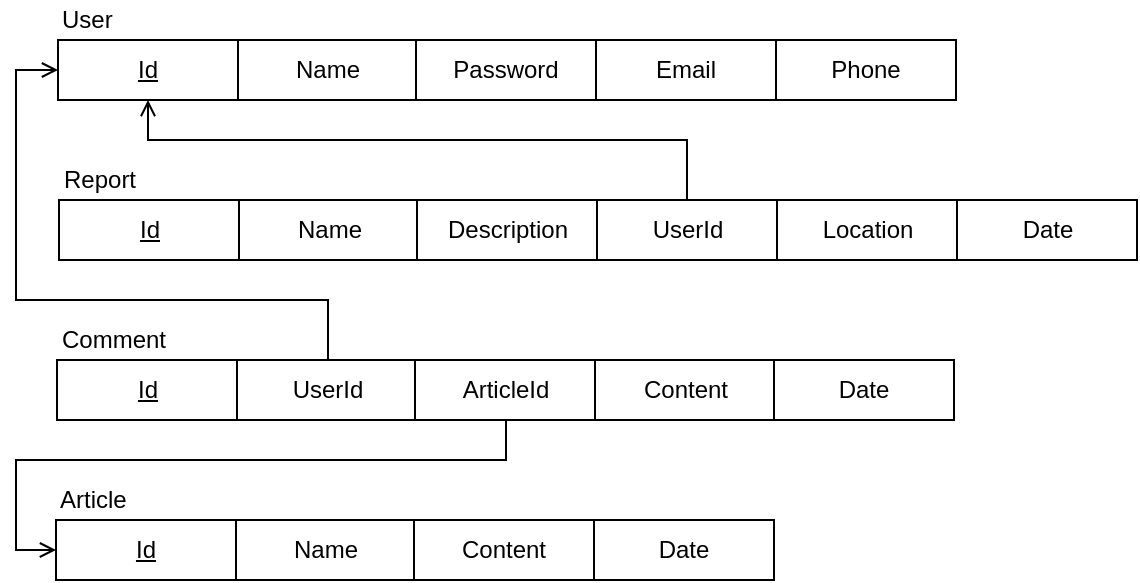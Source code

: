 <mxfile version="14.9.9" type="device"><diagram id="z0oBGNPkI0150LxPawtz" name="Page-1"><mxGraphModel dx="677" dy="351" grid="1" gridSize="10" guides="1" tooltips="1" connect="1" arrows="1" fold="1" page="1" pageScale="1" pageWidth="827" pageHeight="1169" math="0" shadow="0"><root><mxCell id="0"/><mxCell id="1" parent="0"/><mxCell id="tv5-18ue184ICuH-U72w-32" style="edgeStyle=orthogonalEdgeStyle;rounded=0;orthogonalLoop=1;jettySize=auto;html=1;entryX=0.5;entryY=0;entryDx=0;entryDy=0;fontSize=16;endArrow=none;endFill=0;startArrow=open;startFill=0;" edge="1" parent="1" source="tv5-18ue184ICuH-U72w-4" target="tv5-18ue184ICuH-U72w-19"><mxGeometry relative="1" as="geometry"><Array as="points"><mxPoint x="60" y="115"/><mxPoint x="60" y="230"/><mxPoint x="216" y="230"/><mxPoint x="216" y="260"/></Array></mxGeometry></mxCell><mxCell id="tv5-18ue184ICuH-U72w-35" style="edgeStyle=orthogonalEdgeStyle;rounded=0;orthogonalLoop=1;jettySize=auto;html=1;entryX=0.5;entryY=0;entryDx=0;entryDy=0;fontSize=16;endArrow=none;endFill=0;startArrow=open;startFill=0;" edge="1" parent="1" source="tv5-18ue184ICuH-U72w-4" target="tv5-18ue184ICuH-U72w-14"><mxGeometry relative="1" as="geometry"><Array as="points"><mxPoint x="126" y="150"/><mxPoint x="396" y="150"/></Array></mxGeometry></mxCell><mxCell id="tv5-18ue184ICuH-U72w-4" value="&lt;u&gt;Id&lt;/u&gt;" style="rounded=0;whiteSpace=wrap;html=1;" vertex="1" parent="1"><mxGeometry x="81" y="100" width="90" height="30" as="geometry"/></mxCell><mxCell id="tv5-18ue184ICuH-U72w-5" value="User" style="text;html=1;strokeColor=none;fillColor=none;align=left;verticalAlign=middle;whiteSpace=wrap;rounded=0;" vertex="1" parent="1"><mxGeometry x="81" y="80" width="90" height="20" as="geometry"/></mxCell><mxCell id="tv5-18ue184ICuH-U72w-6" value="Name" style="rounded=0;whiteSpace=wrap;html=1;" vertex="1" parent="1"><mxGeometry x="171" y="100" width="90" height="30" as="geometry"/></mxCell><mxCell id="tv5-18ue184ICuH-U72w-7" value="Password" style="rounded=0;whiteSpace=wrap;html=1;" vertex="1" parent="1"><mxGeometry x="260" y="100" width="90" height="30" as="geometry"/></mxCell><mxCell id="tv5-18ue184ICuH-U72w-8" value="Email" style="rounded=0;whiteSpace=wrap;html=1;" vertex="1" parent="1"><mxGeometry x="350" y="100" width="90" height="30" as="geometry"/></mxCell><mxCell id="tv5-18ue184ICuH-U72w-9" value="Phone" style="rounded=0;whiteSpace=wrap;html=1;" vertex="1" parent="1"><mxGeometry x="440" y="100" width="90" height="30" as="geometry"/></mxCell><mxCell id="tv5-18ue184ICuH-U72w-10" value="&lt;u&gt;Id&lt;/u&gt;" style="rounded=0;whiteSpace=wrap;html=1;" vertex="1" parent="1"><mxGeometry x="81.5" y="180" width="90" height="30" as="geometry"/></mxCell><mxCell id="tv5-18ue184ICuH-U72w-11" value="Report" style="text;html=1;strokeColor=none;fillColor=none;align=left;verticalAlign=middle;whiteSpace=wrap;rounded=0;" vertex="1" parent="1"><mxGeometry x="81.5" y="160" width="90" height="20" as="geometry"/></mxCell><mxCell id="tv5-18ue184ICuH-U72w-12" value="Name" style="rounded=0;whiteSpace=wrap;html=1;" vertex="1" parent="1"><mxGeometry x="171.5" y="180" width="90" height="30" as="geometry"/></mxCell><mxCell id="tv5-18ue184ICuH-U72w-13" value="Description" style="rounded=0;whiteSpace=wrap;html=1;" vertex="1" parent="1"><mxGeometry x="260.5" y="180" width="90" height="30" as="geometry"/></mxCell><mxCell id="tv5-18ue184ICuH-U72w-14" value="UserId" style="rounded=0;whiteSpace=wrap;html=1;" vertex="1" parent="1"><mxGeometry x="350.5" y="180" width="90" height="30" as="geometry"/></mxCell><mxCell id="tv5-18ue184ICuH-U72w-15" value="Location" style="rounded=0;whiteSpace=wrap;html=1;" vertex="1" parent="1"><mxGeometry x="440.5" y="180" width="90" height="30" as="geometry"/></mxCell><mxCell id="tv5-18ue184ICuH-U72w-16" value="Date" style="rounded=0;whiteSpace=wrap;html=1;" vertex="1" parent="1"><mxGeometry x="530.5" y="180" width="90" height="30" as="geometry"/></mxCell><mxCell id="tv5-18ue184ICuH-U72w-17" value="&lt;u&gt;Id&lt;/u&gt;" style="rounded=0;whiteSpace=wrap;html=1;" vertex="1" parent="1"><mxGeometry x="80.5" y="260" width="90" height="30" as="geometry"/></mxCell><mxCell id="tv5-18ue184ICuH-U72w-18" value="Comment" style="text;html=1;strokeColor=none;fillColor=none;align=left;verticalAlign=middle;whiteSpace=wrap;rounded=0;" vertex="1" parent="1"><mxGeometry x="80.5" y="240" width="90" height="20" as="geometry"/></mxCell><mxCell id="tv5-18ue184ICuH-U72w-19" value="UserId" style="rounded=0;whiteSpace=wrap;html=1;" vertex="1" parent="1"><mxGeometry x="170.5" y="260" width="90" height="30" as="geometry"/></mxCell><mxCell id="tv5-18ue184ICuH-U72w-20" value="ArticleId" style="rounded=0;whiteSpace=wrap;html=1;" vertex="1" parent="1"><mxGeometry x="259.5" y="260" width="90" height="30" as="geometry"/></mxCell><mxCell id="tv5-18ue184ICuH-U72w-21" value="Content" style="rounded=0;whiteSpace=wrap;html=1;" vertex="1" parent="1"><mxGeometry x="349.5" y="260" width="90" height="30" as="geometry"/></mxCell><mxCell id="tv5-18ue184ICuH-U72w-31" style="edgeStyle=orthogonalEdgeStyle;rounded=0;orthogonalLoop=1;jettySize=auto;html=1;entryX=0.5;entryY=1;entryDx=0;entryDy=0;fontSize=16;endFill=0;endArrow=none;startFill=0;startArrow=open;" edge="1" parent="1" source="tv5-18ue184ICuH-U72w-23" target="tv5-18ue184ICuH-U72w-20"><mxGeometry relative="1" as="geometry"><Array as="points"><mxPoint x="60" y="355"/><mxPoint x="60" y="310"/><mxPoint x="305" y="310"/><mxPoint x="305" y="290"/></Array></mxGeometry></mxCell><mxCell id="tv5-18ue184ICuH-U72w-23" value="&lt;u&gt;Id&lt;/u&gt;" style="rounded=0;whiteSpace=wrap;html=1;" vertex="1" parent="1"><mxGeometry x="80" y="340" width="90" height="30" as="geometry"/></mxCell><mxCell id="tv5-18ue184ICuH-U72w-24" value="Article" style="text;html=1;strokeColor=none;fillColor=none;align=left;verticalAlign=middle;whiteSpace=wrap;rounded=0;" vertex="1" parent="1"><mxGeometry x="80" y="320" width="90" height="20" as="geometry"/></mxCell><mxCell id="tv5-18ue184ICuH-U72w-25" value="Name" style="rounded=0;whiteSpace=wrap;html=1;" vertex="1" parent="1"><mxGeometry x="170" y="340" width="90" height="30" as="geometry"/></mxCell><mxCell id="tv5-18ue184ICuH-U72w-26" value="Content" style="rounded=0;whiteSpace=wrap;html=1;" vertex="1" parent="1"><mxGeometry x="259" y="340" width="90" height="30" as="geometry"/></mxCell><mxCell id="tv5-18ue184ICuH-U72w-28" value="Date" style="rounded=0;whiteSpace=wrap;html=1;" vertex="1" parent="1"><mxGeometry x="349" y="340" width="90" height="30" as="geometry"/></mxCell><mxCell id="tv5-18ue184ICuH-U72w-29" value="Date" style="rounded=0;whiteSpace=wrap;html=1;" vertex="1" parent="1"><mxGeometry x="439" y="260" width="90" height="30" as="geometry"/></mxCell></root></mxGraphModel></diagram></mxfile>